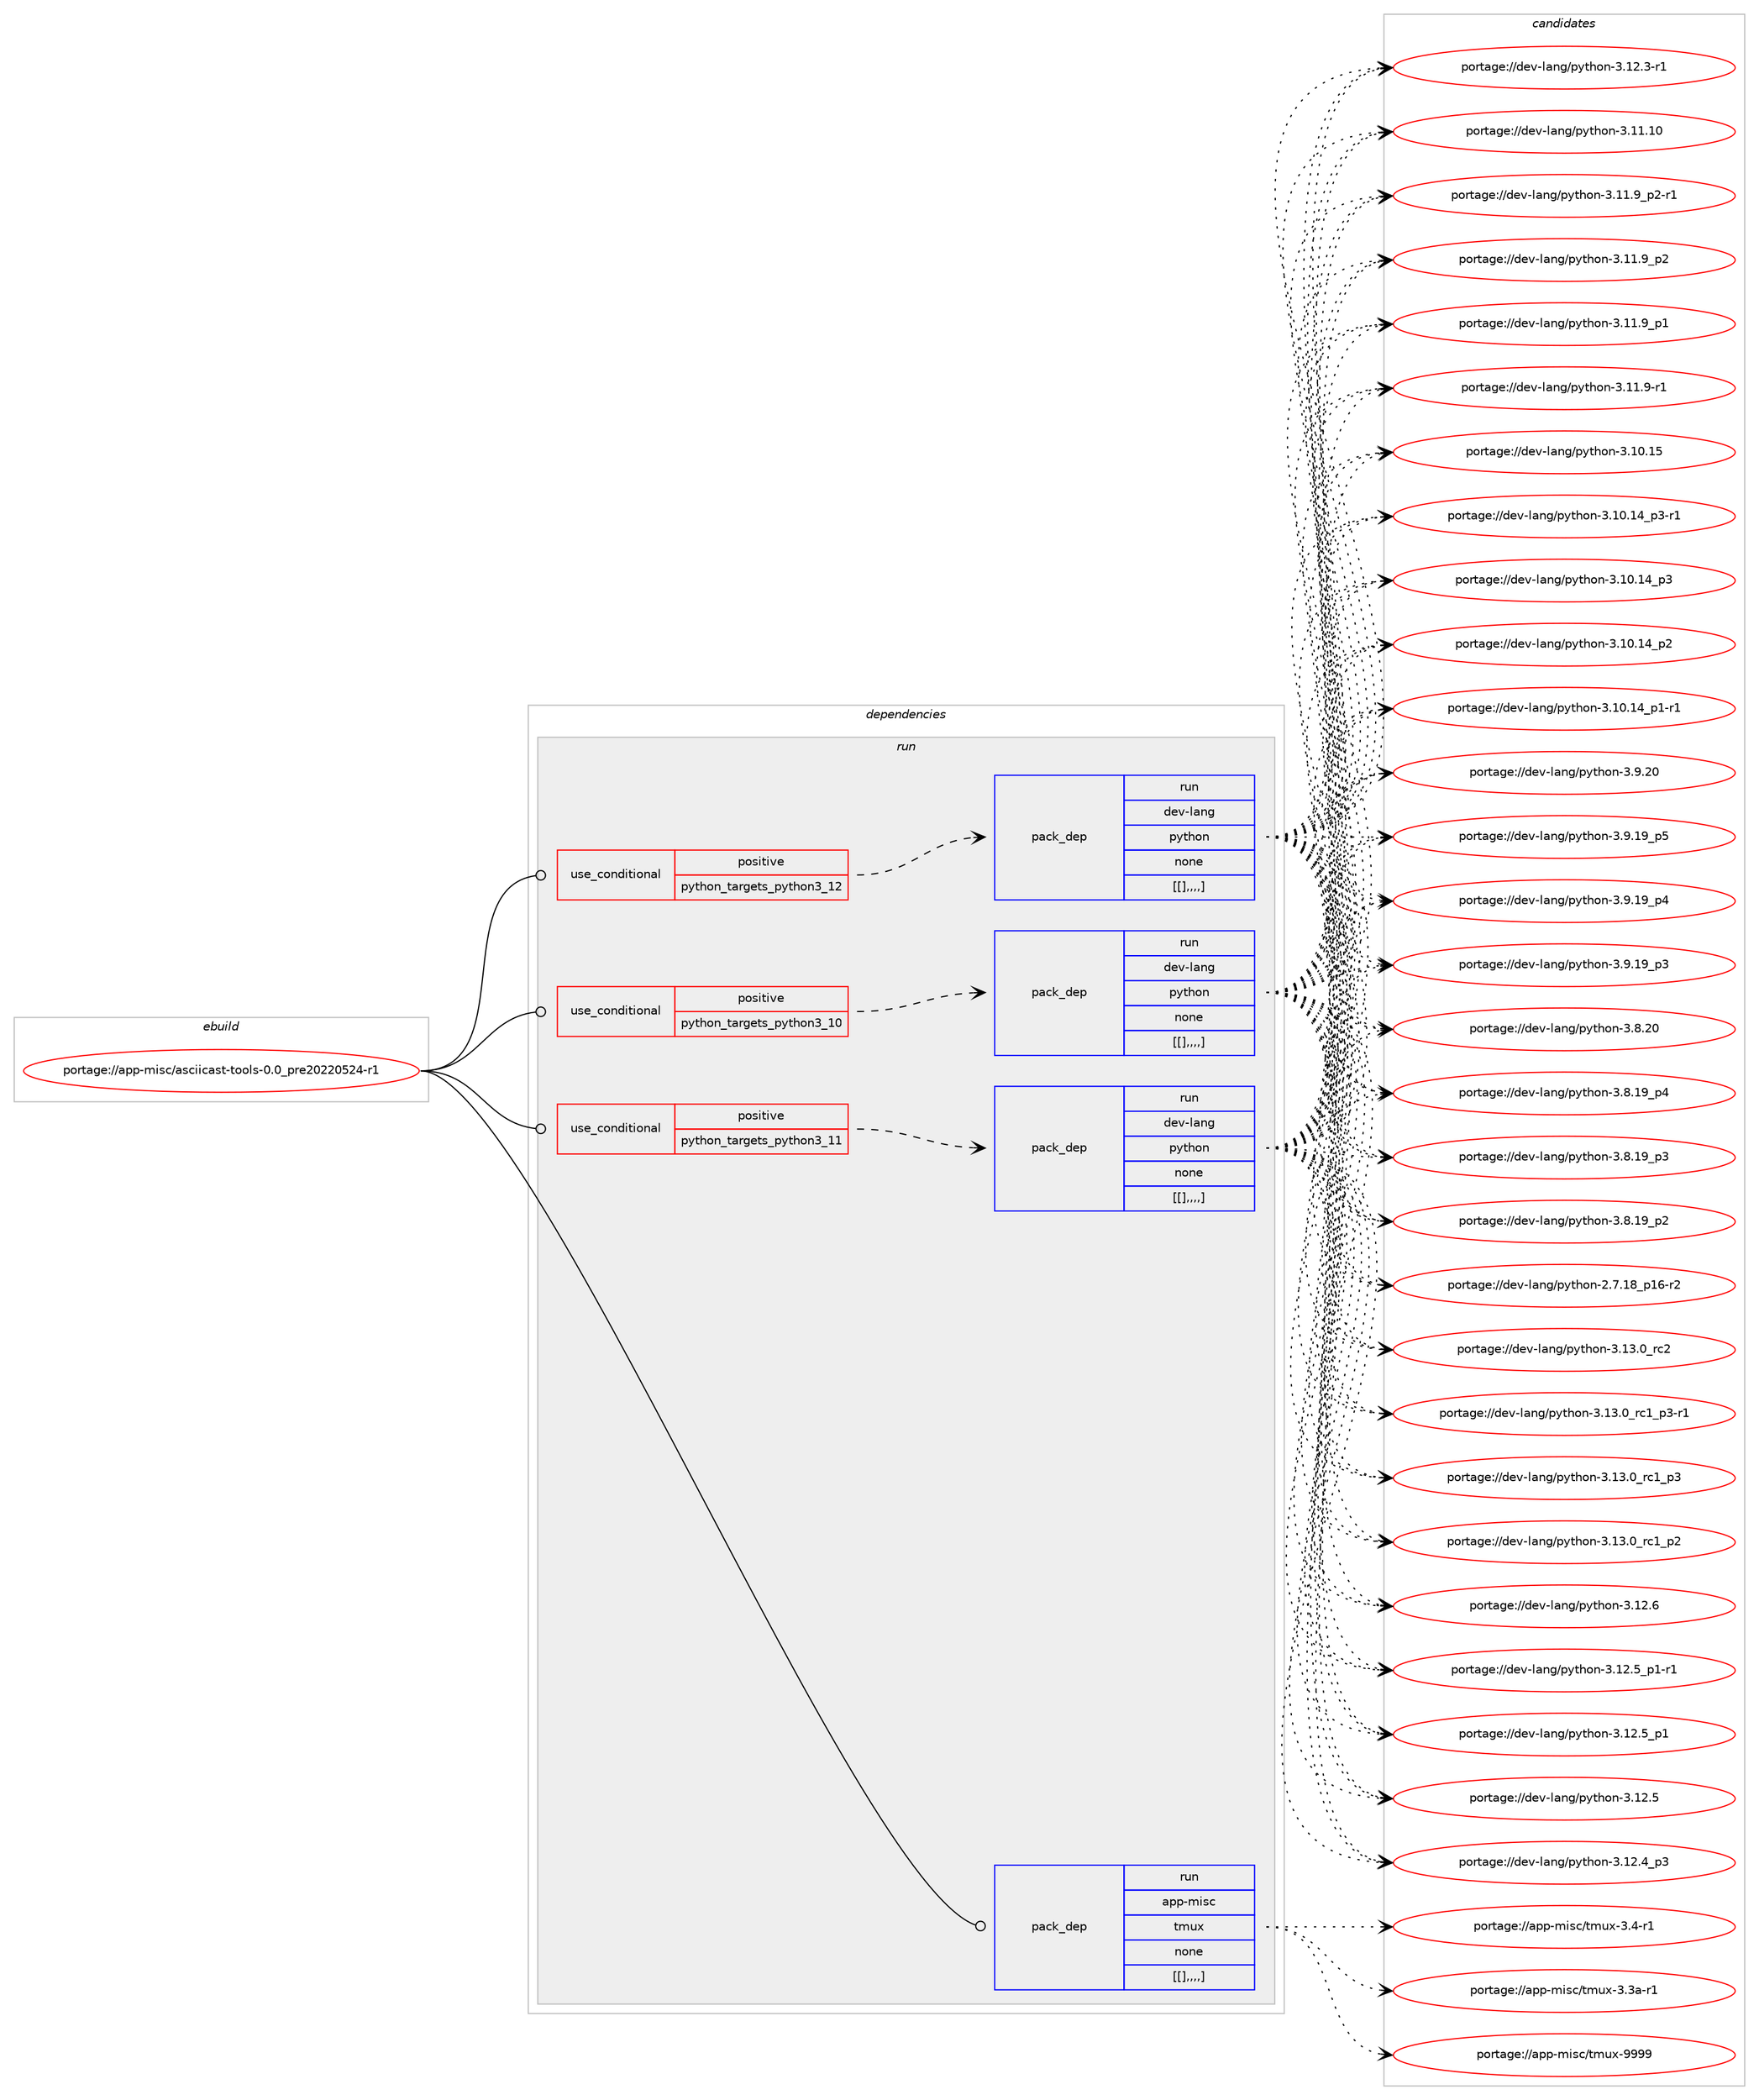 digraph prolog {

# *************
# Graph options
# *************

newrank=true;
concentrate=true;
compound=true;
graph [rankdir=LR,fontname=Helvetica,fontsize=10,ranksep=1.5];#, ranksep=2.5, nodesep=0.2];
edge  [arrowhead=vee];
node  [fontname=Helvetica,fontsize=10];

# **********
# The ebuild
# **********

subgraph cluster_leftcol {
color=gray;
label=<<i>ebuild</i>>;
id [label="portage://app-misc/asciicast-tools-0.0_pre20220524-r1", color=red, width=4, href="../app-misc/asciicast-tools-0.0_pre20220524-r1.svg"];
}

# ****************
# The dependencies
# ****************

subgraph cluster_midcol {
color=gray;
label=<<i>dependencies</i>>;
subgraph cluster_compile {
fillcolor="#eeeeee";
style=filled;
label=<<i>compile</i>>;
}
subgraph cluster_compileandrun {
fillcolor="#eeeeee";
style=filled;
label=<<i>compile and run</i>>;
}
subgraph cluster_run {
fillcolor="#eeeeee";
style=filled;
label=<<i>run</i>>;
subgraph cond11703 {
dependency40144 [label=<<TABLE BORDER="0" CELLBORDER="1" CELLSPACING="0" CELLPADDING="4"><TR><TD ROWSPAN="3" CELLPADDING="10">use_conditional</TD></TR><TR><TD>positive</TD></TR><TR><TD>python_targets_python3_10</TD></TR></TABLE>>, shape=none, color=red];
subgraph pack28052 {
dependency40145 [label=<<TABLE BORDER="0" CELLBORDER="1" CELLSPACING="0" CELLPADDING="4" WIDTH="220"><TR><TD ROWSPAN="6" CELLPADDING="30">pack_dep</TD></TR><TR><TD WIDTH="110">run</TD></TR><TR><TD>dev-lang</TD></TR><TR><TD>python</TD></TR><TR><TD>none</TD></TR><TR><TD>[[],,,,]</TD></TR></TABLE>>, shape=none, color=blue];
}
dependency40144:e -> dependency40145:w [weight=20,style="dashed",arrowhead="vee"];
}
id:e -> dependency40144:w [weight=20,style="solid",arrowhead="odot"];
subgraph cond11704 {
dependency40146 [label=<<TABLE BORDER="0" CELLBORDER="1" CELLSPACING="0" CELLPADDING="4"><TR><TD ROWSPAN="3" CELLPADDING="10">use_conditional</TD></TR><TR><TD>positive</TD></TR><TR><TD>python_targets_python3_11</TD></TR></TABLE>>, shape=none, color=red];
subgraph pack28053 {
dependency40147 [label=<<TABLE BORDER="0" CELLBORDER="1" CELLSPACING="0" CELLPADDING="4" WIDTH="220"><TR><TD ROWSPAN="6" CELLPADDING="30">pack_dep</TD></TR><TR><TD WIDTH="110">run</TD></TR><TR><TD>dev-lang</TD></TR><TR><TD>python</TD></TR><TR><TD>none</TD></TR><TR><TD>[[],,,,]</TD></TR></TABLE>>, shape=none, color=blue];
}
dependency40146:e -> dependency40147:w [weight=20,style="dashed",arrowhead="vee"];
}
id:e -> dependency40146:w [weight=20,style="solid",arrowhead="odot"];
subgraph cond11705 {
dependency40148 [label=<<TABLE BORDER="0" CELLBORDER="1" CELLSPACING="0" CELLPADDING="4"><TR><TD ROWSPAN="3" CELLPADDING="10">use_conditional</TD></TR><TR><TD>positive</TD></TR><TR><TD>python_targets_python3_12</TD></TR></TABLE>>, shape=none, color=red];
subgraph pack28054 {
dependency40149 [label=<<TABLE BORDER="0" CELLBORDER="1" CELLSPACING="0" CELLPADDING="4" WIDTH="220"><TR><TD ROWSPAN="6" CELLPADDING="30">pack_dep</TD></TR><TR><TD WIDTH="110">run</TD></TR><TR><TD>dev-lang</TD></TR><TR><TD>python</TD></TR><TR><TD>none</TD></TR><TR><TD>[[],,,,]</TD></TR></TABLE>>, shape=none, color=blue];
}
dependency40148:e -> dependency40149:w [weight=20,style="dashed",arrowhead="vee"];
}
id:e -> dependency40148:w [weight=20,style="solid",arrowhead="odot"];
subgraph pack28055 {
dependency40150 [label=<<TABLE BORDER="0" CELLBORDER="1" CELLSPACING="0" CELLPADDING="4" WIDTH="220"><TR><TD ROWSPAN="6" CELLPADDING="30">pack_dep</TD></TR><TR><TD WIDTH="110">run</TD></TR><TR><TD>app-misc</TD></TR><TR><TD>tmux</TD></TR><TR><TD>none</TD></TR><TR><TD>[[],,,,]</TD></TR></TABLE>>, shape=none, color=blue];
}
id:e -> dependency40150:w [weight=20,style="solid",arrowhead="odot"];
}
}

# **************
# The candidates
# **************

subgraph cluster_choices {
rank=same;
color=gray;
label=<<i>candidates</i>>;

subgraph choice28052 {
color=black;
nodesep=1;
choice10010111845108971101034711212111610411111045514649514648951149950 [label="portage://dev-lang/python-3.13.0_rc2", color=red, width=4,href="../dev-lang/python-3.13.0_rc2.svg"];
choice1001011184510897110103471121211161041111104551464951464895114994995112514511449 [label="portage://dev-lang/python-3.13.0_rc1_p3-r1", color=red, width=4,href="../dev-lang/python-3.13.0_rc1_p3-r1.svg"];
choice100101118451089711010347112121116104111110455146495146489511499499511251 [label="portage://dev-lang/python-3.13.0_rc1_p3", color=red, width=4,href="../dev-lang/python-3.13.0_rc1_p3.svg"];
choice100101118451089711010347112121116104111110455146495146489511499499511250 [label="portage://dev-lang/python-3.13.0_rc1_p2", color=red, width=4,href="../dev-lang/python-3.13.0_rc1_p2.svg"];
choice10010111845108971101034711212111610411111045514649504654 [label="portage://dev-lang/python-3.12.6", color=red, width=4,href="../dev-lang/python-3.12.6.svg"];
choice1001011184510897110103471121211161041111104551464950465395112494511449 [label="portage://dev-lang/python-3.12.5_p1-r1", color=red, width=4,href="../dev-lang/python-3.12.5_p1-r1.svg"];
choice100101118451089711010347112121116104111110455146495046539511249 [label="portage://dev-lang/python-3.12.5_p1", color=red, width=4,href="../dev-lang/python-3.12.5_p1.svg"];
choice10010111845108971101034711212111610411111045514649504653 [label="portage://dev-lang/python-3.12.5", color=red, width=4,href="../dev-lang/python-3.12.5.svg"];
choice100101118451089711010347112121116104111110455146495046529511251 [label="portage://dev-lang/python-3.12.4_p3", color=red, width=4,href="../dev-lang/python-3.12.4_p3.svg"];
choice100101118451089711010347112121116104111110455146495046514511449 [label="portage://dev-lang/python-3.12.3-r1", color=red, width=4,href="../dev-lang/python-3.12.3-r1.svg"];
choice1001011184510897110103471121211161041111104551464949464948 [label="portage://dev-lang/python-3.11.10", color=red, width=4,href="../dev-lang/python-3.11.10.svg"];
choice1001011184510897110103471121211161041111104551464949465795112504511449 [label="portage://dev-lang/python-3.11.9_p2-r1", color=red, width=4,href="../dev-lang/python-3.11.9_p2-r1.svg"];
choice100101118451089711010347112121116104111110455146494946579511250 [label="portage://dev-lang/python-3.11.9_p2", color=red, width=4,href="../dev-lang/python-3.11.9_p2.svg"];
choice100101118451089711010347112121116104111110455146494946579511249 [label="portage://dev-lang/python-3.11.9_p1", color=red, width=4,href="../dev-lang/python-3.11.9_p1.svg"];
choice100101118451089711010347112121116104111110455146494946574511449 [label="portage://dev-lang/python-3.11.9-r1", color=red, width=4,href="../dev-lang/python-3.11.9-r1.svg"];
choice1001011184510897110103471121211161041111104551464948464953 [label="portage://dev-lang/python-3.10.15", color=red, width=4,href="../dev-lang/python-3.10.15.svg"];
choice100101118451089711010347112121116104111110455146494846495295112514511449 [label="portage://dev-lang/python-3.10.14_p3-r1", color=red, width=4,href="../dev-lang/python-3.10.14_p3-r1.svg"];
choice10010111845108971101034711212111610411111045514649484649529511251 [label="portage://dev-lang/python-3.10.14_p3", color=red, width=4,href="../dev-lang/python-3.10.14_p3.svg"];
choice10010111845108971101034711212111610411111045514649484649529511250 [label="portage://dev-lang/python-3.10.14_p2", color=red, width=4,href="../dev-lang/python-3.10.14_p2.svg"];
choice100101118451089711010347112121116104111110455146494846495295112494511449 [label="portage://dev-lang/python-3.10.14_p1-r1", color=red, width=4,href="../dev-lang/python-3.10.14_p1-r1.svg"];
choice10010111845108971101034711212111610411111045514657465048 [label="portage://dev-lang/python-3.9.20", color=red, width=4,href="../dev-lang/python-3.9.20.svg"];
choice100101118451089711010347112121116104111110455146574649579511253 [label="portage://dev-lang/python-3.9.19_p5", color=red, width=4,href="../dev-lang/python-3.9.19_p5.svg"];
choice100101118451089711010347112121116104111110455146574649579511252 [label="portage://dev-lang/python-3.9.19_p4", color=red, width=4,href="../dev-lang/python-3.9.19_p4.svg"];
choice100101118451089711010347112121116104111110455146574649579511251 [label="portage://dev-lang/python-3.9.19_p3", color=red, width=4,href="../dev-lang/python-3.9.19_p3.svg"];
choice10010111845108971101034711212111610411111045514656465048 [label="portage://dev-lang/python-3.8.20", color=red, width=4,href="../dev-lang/python-3.8.20.svg"];
choice100101118451089711010347112121116104111110455146564649579511252 [label="portage://dev-lang/python-3.8.19_p4", color=red, width=4,href="../dev-lang/python-3.8.19_p4.svg"];
choice100101118451089711010347112121116104111110455146564649579511251 [label="portage://dev-lang/python-3.8.19_p3", color=red, width=4,href="../dev-lang/python-3.8.19_p3.svg"];
choice100101118451089711010347112121116104111110455146564649579511250 [label="portage://dev-lang/python-3.8.19_p2", color=red, width=4,href="../dev-lang/python-3.8.19_p2.svg"];
choice100101118451089711010347112121116104111110455046554649569511249544511450 [label="portage://dev-lang/python-2.7.18_p16-r2", color=red, width=4,href="../dev-lang/python-2.7.18_p16-r2.svg"];
dependency40145:e -> choice10010111845108971101034711212111610411111045514649514648951149950:w [style=dotted,weight="100"];
dependency40145:e -> choice1001011184510897110103471121211161041111104551464951464895114994995112514511449:w [style=dotted,weight="100"];
dependency40145:e -> choice100101118451089711010347112121116104111110455146495146489511499499511251:w [style=dotted,weight="100"];
dependency40145:e -> choice100101118451089711010347112121116104111110455146495146489511499499511250:w [style=dotted,weight="100"];
dependency40145:e -> choice10010111845108971101034711212111610411111045514649504654:w [style=dotted,weight="100"];
dependency40145:e -> choice1001011184510897110103471121211161041111104551464950465395112494511449:w [style=dotted,weight="100"];
dependency40145:e -> choice100101118451089711010347112121116104111110455146495046539511249:w [style=dotted,weight="100"];
dependency40145:e -> choice10010111845108971101034711212111610411111045514649504653:w [style=dotted,weight="100"];
dependency40145:e -> choice100101118451089711010347112121116104111110455146495046529511251:w [style=dotted,weight="100"];
dependency40145:e -> choice100101118451089711010347112121116104111110455146495046514511449:w [style=dotted,weight="100"];
dependency40145:e -> choice1001011184510897110103471121211161041111104551464949464948:w [style=dotted,weight="100"];
dependency40145:e -> choice1001011184510897110103471121211161041111104551464949465795112504511449:w [style=dotted,weight="100"];
dependency40145:e -> choice100101118451089711010347112121116104111110455146494946579511250:w [style=dotted,weight="100"];
dependency40145:e -> choice100101118451089711010347112121116104111110455146494946579511249:w [style=dotted,weight="100"];
dependency40145:e -> choice100101118451089711010347112121116104111110455146494946574511449:w [style=dotted,weight="100"];
dependency40145:e -> choice1001011184510897110103471121211161041111104551464948464953:w [style=dotted,weight="100"];
dependency40145:e -> choice100101118451089711010347112121116104111110455146494846495295112514511449:w [style=dotted,weight="100"];
dependency40145:e -> choice10010111845108971101034711212111610411111045514649484649529511251:w [style=dotted,weight="100"];
dependency40145:e -> choice10010111845108971101034711212111610411111045514649484649529511250:w [style=dotted,weight="100"];
dependency40145:e -> choice100101118451089711010347112121116104111110455146494846495295112494511449:w [style=dotted,weight="100"];
dependency40145:e -> choice10010111845108971101034711212111610411111045514657465048:w [style=dotted,weight="100"];
dependency40145:e -> choice100101118451089711010347112121116104111110455146574649579511253:w [style=dotted,weight="100"];
dependency40145:e -> choice100101118451089711010347112121116104111110455146574649579511252:w [style=dotted,weight="100"];
dependency40145:e -> choice100101118451089711010347112121116104111110455146574649579511251:w [style=dotted,weight="100"];
dependency40145:e -> choice10010111845108971101034711212111610411111045514656465048:w [style=dotted,weight="100"];
dependency40145:e -> choice100101118451089711010347112121116104111110455146564649579511252:w [style=dotted,weight="100"];
dependency40145:e -> choice100101118451089711010347112121116104111110455146564649579511251:w [style=dotted,weight="100"];
dependency40145:e -> choice100101118451089711010347112121116104111110455146564649579511250:w [style=dotted,weight="100"];
dependency40145:e -> choice100101118451089711010347112121116104111110455046554649569511249544511450:w [style=dotted,weight="100"];
}
subgraph choice28053 {
color=black;
nodesep=1;
choice10010111845108971101034711212111610411111045514649514648951149950 [label="portage://dev-lang/python-3.13.0_rc2", color=red, width=4,href="../dev-lang/python-3.13.0_rc2.svg"];
choice1001011184510897110103471121211161041111104551464951464895114994995112514511449 [label="portage://dev-lang/python-3.13.0_rc1_p3-r1", color=red, width=4,href="../dev-lang/python-3.13.0_rc1_p3-r1.svg"];
choice100101118451089711010347112121116104111110455146495146489511499499511251 [label="portage://dev-lang/python-3.13.0_rc1_p3", color=red, width=4,href="../dev-lang/python-3.13.0_rc1_p3.svg"];
choice100101118451089711010347112121116104111110455146495146489511499499511250 [label="portage://dev-lang/python-3.13.0_rc1_p2", color=red, width=4,href="../dev-lang/python-3.13.0_rc1_p2.svg"];
choice10010111845108971101034711212111610411111045514649504654 [label="portage://dev-lang/python-3.12.6", color=red, width=4,href="../dev-lang/python-3.12.6.svg"];
choice1001011184510897110103471121211161041111104551464950465395112494511449 [label="portage://dev-lang/python-3.12.5_p1-r1", color=red, width=4,href="../dev-lang/python-3.12.5_p1-r1.svg"];
choice100101118451089711010347112121116104111110455146495046539511249 [label="portage://dev-lang/python-3.12.5_p1", color=red, width=4,href="../dev-lang/python-3.12.5_p1.svg"];
choice10010111845108971101034711212111610411111045514649504653 [label="portage://dev-lang/python-3.12.5", color=red, width=4,href="../dev-lang/python-3.12.5.svg"];
choice100101118451089711010347112121116104111110455146495046529511251 [label="portage://dev-lang/python-3.12.4_p3", color=red, width=4,href="../dev-lang/python-3.12.4_p3.svg"];
choice100101118451089711010347112121116104111110455146495046514511449 [label="portage://dev-lang/python-3.12.3-r1", color=red, width=4,href="../dev-lang/python-3.12.3-r1.svg"];
choice1001011184510897110103471121211161041111104551464949464948 [label="portage://dev-lang/python-3.11.10", color=red, width=4,href="../dev-lang/python-3.11.10.svg"];
choice1001011184510897110103471121211161041111104551464949465795112504511449 [label="portage://dev-lang/python-3.11.9_p2-r1", color=red, width=4,href="../dev-lang/python-3.11.9_p2-r1.svg"];
choice100101118451089711010347112121116104111110455146494946579511250 [label="portage://dev-lang/python-3.11.9_p2", color=red, width=4,href="../dev-lang/python-3.11.9_p2.svg"];
choice100101118451089711010347112121116104111110455146494946579511249 [label="portage://dev-lang/python-3.11.9_p1", color=red, width=4,href="../dev-lang/python-3.11.9_p1.svg"];
choice100101118451089711010347112121116104111110455146494946574511449 [label="portage://dev-lang/python-3.11.9-r1", color=red, width=4,href="../dev-lang/python-3.11.9-r1.svg"];
choice1001011184510897110103471121211161041111104551464948464953 [label="portage://dev-lang/python-3.10.15", color=red, width=4,href="../dev-lang/python-3.10.15.svg"];
choice100101118451089711010347112121116104111110455146494846495295112514511449 [label="portage://dev-lang/python-3.10.14_p3-r1", color=red, width=4,href="../dev-lang/python-3.10.14_p3-r1.svg"];
choice10010111845108971101034711212111610411111045514649484649529511251 [label="portage://dev-lang/python-3.10.14_p3", color=red, width=4,href="../dev-lang/python-3.10.14_p3.svg"];
choice10010111845108971101034711212111610411111045514649484649529511250 [label="portage://dev-lang/python-3.10.14_p2", color=red, width=4,href="../dev-lang/python-3.10.14_p2.svg"];
choice100101118451089711010347112121116104111110455146494846495295112494511449 [label="portage://dev-lang/python-3.10.14_p1-r1", color=red, width=4,href="../dev-lang/python-3.10.14_p1-r1.svg"];
choice10010111845108971101034711212111610411111045514657465048 [label="portage://dev-lang/python-3.9.20", color=red, width=4,href="../dev-lang/python-3.9.20.svg"];
choice100101118451089711010347112121116104111110455146574649579511253 [label="portage://dev-lang/python-3.9.19_p5", color=red, width=4,href="../dev-lang/python-3.9.19_p5.svg"];
choice100101118451089711010347112121116104111110455146574649579511252 [label="portage://dev-lang/python-3.9.19_p4", color=red, width=4,href="../dev-lang/python-3.9.19_p4.svg"];
choice100101118451089711010347112121116104111110455146574649579511251 [label="portage://dev-lang/python-3.9.19_p3", color=red, width=4,href="../dev-lang/python-3.9.19_p3.svg"];
choice10010111845108971101034711212111610411111045514656465048 [label="portage://dev-lang/python-3.8.20", color=red, width=4,href="../dev-lang/python-3.8.20.svg"];
choice100101118451089711010347112121116104111110455146564649579511252 [label="portage://dev-lang/python-3.8.19_p4", color=red, width=4,href="../dev-lang/python-3.8.19_p4.svg"];
choice100101118451089711010347112121116104111110455146564649579511251 [label="portage://dev-lang/python-3.8.19_p3", color=red, width=4,href="../dev-lang/python-3.8.19_p3.svg"];
choice100101118451089711010347112121116104111110455146564649579511250 [label="portage://dev-lang/python-3.8.19_p2", color=red, width=4,href="../dev-lang/python-3.8.19_p2.svg"];
choice100101118451089711010347112121116104111110455046554649569511249544511450 [label="portage://dev-lang/python-2.7.18_p16-r2", color=red, width=4,href="../dev-lang/python-2.7.18_p16-r2.svg"];
dependency40147:e -> choice10010111845108971101034711212111610411111045514649514648951149950:w [style=dotted,weight="100"];
dependency40147:e -> choice1001011184510897110103471121211161041111104551464951464895114994995112514511449:w [style=dotted,weight="100"];
dependency40147:e -> choice100101118451089711010347112121116104111110455146495146489511499499511251:w [style=dotted,weight="100"];
dependency40147:e -> choice100101118451089711010347112121116104111110455146495146489511499499511250:w [style=dotted,weight="100"];
dependency40147:e -> choice10010111845108971101034711212111610411111045514649504654:w [style=dotted,weight="100"];
dependency40147:e -> choice1001011184510897110103471121211161041111104551464950465395112494511449:w [style=dotted,weight="100"];
dependency40147:e -> choice100101118451089711010347112121116104111110455146495046539511249:w [style=dotted,weight="100"];
dependency40147:e -> choice10010111845108971101034711212111610411111045514649504653:w [style=dotted,weight="100"];
dependency40147:e -> choice100101118451089711010347112121116104111110455146495046529511251:w [style=dotted,weight="100"];
dependency40147:e -> choice100101118451089711010347112121116104111110455146495046514511449:w [style=dotted,weight="100"];
dependency40147:e -> choice1001011184510897110103471121211161041111104551464949464948:w [style=dotted,weight="100"];
dependency40147:e -> choice1001011184510897110103471121211161041111104551464949465795112504511449:w [style=dotted,weight="100"];
dependency40147:e -> choice100101118451089711010347112121116104111110455146494946579511250:w [style=dotted,weight="100"];
dependency40147:e -> choice100101118451089711010347112121116104111110455146494946579511249:w [style=dotted,weight="100"];
dependency40147:e -> choice100101118451089711010347112121116104111110455146494946574511449:w [style=dotted,weight="100"];
dependency40147:e -> choice1001011184510897110103471121211161041111104551464948464953:w [style=dotted,weight="100"];
dependency40147:e -> choice100101118451089711010347112121116104111110455146494846495295112514511449:w [style=dotted,weight="100"];
dependency40147:e -> choice10010111845108971101034711212111610411111045514649484649529511251:w [style=dotted,weight="100"];
dependency40147:e -> choice10010111845108971101034711212111610411111045514649484649529511250:w [style=dotted,weight="100"];
dependency40147:e -> choice100101118451089711010347112121116104111110455146494846495295112494511449:w [style=dotted,weight="100"];
dependency40147:e -> choice10010111845108971101034711212111610411111045514657465048:w [style=dotted,weight="100"];
dependency40147:e -> choice100101118451089711010347112121116104111110455146574649579511253:w [style=dotted,weight="100"];
dependency40147:e -> choice100101118451089711010347112121116104111110455146574649579511252:w [style=dotted,weight="100"];
dependency40147:e -> choice100101118451089711010347112121116104111110455146574649579511251:w [style=dotted,weight="100"];
dependency40147:e -> choice10010111845108971101034711212111610411111045514656465048:w [style=dotted,weight="100"];
dependency40147:e -> choice100101118451089711010347112121116104111110455146564649579511252:w [style=dotted,weight="100"];
dependency40147:e -> choice100101118451089711010347112121116104111110455146564649579511251:w [style=dotted,weight="100"];
dependency40147:e -> choice100101118451089711010347112121116104111110455146564649579511250:w [style=dotted,weight="100"];
dependency40147:e -> choice100101118451089711010347112121116104111110455046554649569511249544511450:w [style=dotted,weight="100"];
}
subgraph choice28054 {
color=black;
nodesep=1;
choice10010111845108971101034711212111610411111045514649514648951149950 [label="portage://dev-lang/python-3.13.0_rc2", color=red, width=4,href="../dev-lang/python-3.13.0_rc2.svg"];
choice1001011184510897110103471121211161041111104551464951464895114994995112514511449 [label="portage://dev-lang/python-3.13.0_rc1_p3-r1", color=red, width=4,href="../dev-lang/python-3.13.0_rc1_p3-r1.svg"];
choice100101118451089711010347112121116104111110455146495146489511499499511251 [label="portage://dev-lang/python-3.13.0_rc1_p3", color=red, width=4,href="../dev-lang/python-3.13.0_rc1_p3.svg"];
choice100101118451089711010347112121116104111110455146495146489511499499511250 [label="portage://dev-lang/python-3.13.0_rc1_p2", color=red, width=4,href="../dev-lang/python-3.13.0_rc1_p2.svg"];
choice10010111845108971101034711212111610411111045514649504654 [label="portage://dev-lang/python-3.12.6", color=red, width=4,href="../dev-lang/python-3.12.6.svg"];
choice1001011184510897110103471121211161041111104551464950465395112494511449 [label="portage://dev-lang/python-3.12.5_p1-r1", color=red, width=4,href="../dev-lang/python-3.12.5_p1-r1.svg"];
choice100101118451089711010347112121116104111110455146495046539511249 [label="portage://dev-lang/python-3.12.5_p1", color=red, width=4,href="../dev-lang/python-3.12.5_p1.svg"];
choice10010111845108971101034711212111610411111045514649504653 [label="portage://dev-lang/python-3.12.5", color=red, width=4,href="../dev-lang/python-3.12.5.svg"];
choice100101118451089711010347112121116104111110455146495046529511251 [label="portage://dev-lang/python-3.12.4_p3", color=red, width=4,href="../dev-lang/python-3.12.4_p3.svg"];
choice100101118451089711010347112121116104111110455146495046514511449 [label="portage://dev-lang/python-3.12.3-r1", color=red, width=4,href="../dev-lang/python-3.12.3-r1.svg"];
choice1001011184510897110103471121211161041111104551464949464948 [label="portage://dev-lang/python-3.11.10", color=red, width=4,href="../dev-lang/python-3.11.10.svg"];
choice1001011184510897110103471121211161041111104551464949465795112504511449 [label="portage://dev-lang/python-3.11.9_p2-r1", color=red, width=4,href="../dev-lang/python-3.11.9_p2-r1.svg"];
choice100101118451089711010347112121116104111110455146494946579511250 [label="portage://dev-lang/python-3.11.9_p2", color=red, width=4,href="../dev-lang/python-3.11.9_p2.svg"];
choice100101118451089711010347112121116104111110455146494946579511249 [label="portage://dev-lang/python-3.11.9_p1", color=red, width=4,href="../dev-lang/python-3.11.9_p1.svg"];
choice100101118451089711010347112121116104111110455146494946574511449 [label="portage://dev-lang/python-3.11.9-r1", color=red, width=4,href="../dev-lang/python-3.11.9-r1.svg"];
choice1001011184510897110103471121211161041111104551464948464953 [label="portage://dev-lang/python-3.10.15", color=red, width=4,href="../dev-lang/python-3.10.15.svg"];
choice100101118451089711010347112121116104111110455146494846495295112514511449 [label="portage://dev-lang/python-3.10.14_p3-r1", color=red, width=4,href="../dev-lang/python-3.10.14_p3-r1.svg"];
choice10010111845108971101034711212111610411111045514649484649529511251 [label="portage://dev-lang/python-3.10.14_p3", color=red, width=4,href="../dev-lang/python-3.10.14_p3.svg"];
choice10010111845108971101034711212111610411111045514649484649529511250 [label="portage://dev-lang/python-3.10.14_p2", color=red, width=4,href="../dev-lang/python-3.10.14_p2.svg"];
choice100101118451089711010347112121116104111110455146494846495295112494511449 [label="portage://dev-lang/python-3.10.14_p1-r1", color=red, width=4,href="../dev-lang/python-3.10.14_p1-r1.svg"];
choice10010111845108971101034711212111610411111045514657465048 [label="portage://dev-lang/python-3.9.20", color=red, width=4,href="../dev-lang/python-3.9.20.svg"];
choice100101118451089711010347112121116104111110455146574649579511253 [label="portage://dev-lang/python-3.9.19_p5", color=red, width=4,href="../dev-lang/python-3.9.19_p5.svg"];
choice100101118451089711010347112121116104111110455146574649579511252 [label="portage://dev-lang/python-3.9.19_p4", color=red, width=4,href="../dev-lang/python-3.9.19_p4.svg"];
choice100101118451089711010347112121116104111110455146574649579511251 [label="portage://dev-lang/python-3.9.19_p3", color=red, width=4,href="../dev-lang/python-3.9.19_p3.svg"];
choice10010111845108971101034711212111610411111045514656465048 [label="portage://dev-lang/python-3.8.20", color=red, width=4,href="../dev-lang/python-3.8.20.svg"];
choice100101118451089711010347112121116104111110455146564649579511252 [label="portage://dev-lang/python-3.8.19_p4", color=red, width=4,href="../dev-lang/python-3.8.19_p4.svg"];
choice100101118451089711010347112121116104111110455146564649579511251 [label="portage://dev-lang/python-3.8.19_p3", color=red, width=4,href="../dev-lang/python-3.8.19_p3.svg"];
choice100101118451089711010347112121116104111110455146564649579511250 [label="portage://dev-lang/python-3.8.19_p2", color=red, width=4,href="../dev-lang/python-3.8.19_p2.svg"];
choice100101118451089711010347112121116104111110455046554649569511249544511450 [label="portage://dev-lang/python-2.7.18_p16-r2", color=red, width=4,href="../dev-lang/python-2.7.18_p16-r2.svg"];
dependency40149:e -> choice10010111845108971101034711212111610411111045514649514648951149950:w [style=dotted,weight="100"];
dependency40149:e -> choice1001011184510897110103471121211161041111104551464951464895114994995112514511449:w [style=dotted,weight="100"];
dependency40149:e -> choice100101118451089711010347112121116104111110455146495146489511499499511251:w [style=dotted,weight="100"];
dependency40149:e -> choice100101118451089711010347112121116104111110455146495146489511499499511250:w [style=dotted,weight="100"];
dependency40149:e -> choice10010111845108971101034711212111610411111045514649504654:w [style=dotted,weight="100"];
dependency40149:e -> choice1001011184510897110103471121211161041111104551464950465395112494511449:w [style=dotted,weight="100"];
dependency40149:e -> choice100101118451089711010347112121116104111110455146495046539511249:w [style=dotted,weight="100"];
dependency40149:e -> choice10010111845108971101034711212111610411111045514649504653:w [style=dotted,weight="100"];
dependency40149:e -> choice100101118451089711010347112121116104111110455146495046529511251:w [style=dotted,weight="100"];
dependency40149:e -> choice100101118451089711010347112121116104111110455146495046514511449:w [style=dotted,weight="100"];
dependency40149:e -> choice1001011184510897110103471121211161041111104551464949464948:w [style=dotted,weight="100"];
dependency40149:e -> choice1001011184510897110103471121211161041111104551464949465795112504511449:w [style=dotted,weight="100"];
dependency40149:e -> choice100101118451089711010347112121116104111110455146494946579511250:w [style=dotted,weight="100"];
dependency40149:e -> choice100101118451089711010347112121116104111110455146494946579511249:w [style=dotted,weight="100"];
dependency40149:e -> choice100101118451089711010347112121116104111110455146494946574511449:w [style=dotted,weight="100"];
dependency40149:e -> choice1001011184510897110103471121211161041111104551464948464953:w [style=dotted,weight="100"];
dependency40149:e -> choice100101118451089711010347112121116104111110455146494846495295112514511449:w [style=dotted,weight="100"];
dependency40149:e -> choice10010111845108971101034711212111610411111045514649484649529511251:w [style=dotted,weight="100"];
dependency40149:e -> choice10010111845108971101034711212111610411111045514649484649529511250:w [style=dotted,weight="100"];
dependency40149:e -> choice100101118451089711010347112121116104111110455146494846495295112494511449:w [style=dotted,weight="100"];
dependency40149:e -> choice10010111845108971101034711212111610411111045514657465048:w [style=dotted,weight="100"];
dependency40149:e -> choice100101118451089711010347112121116104111110455146574649579511253:w [style=dotted,weight="100"];
dependency40149:e -> choice100101118451089711010347112121116104111110455146574649579511252:w [style=dotted,weight="100"];
dependency40149:e -> choice100101118451089711010347112121116104111110455146574649579511251:w [style=dotted,weight="100"];
dependency40149:e -> choice10010111845108971101034711212111610411111045514656465048:w [style=dotted,weight="100"];
dependency40149:e -> choice100101118451089711010347112121116104111110455146564649579511252:w [style=dotted,weight="100"];
dependency40149:e -> choice100101118451089711010347112121116104111110455146564649579511251:w [style=dotted,weight="100"];
dependency40149:e -> choice100101118451089711010347112121116104111110455146564649579511250:w [style=dotted,weight="100"];
dependency40149:e -> choice100101118451089711010347112121116104111110455046554649569511249544511450:w [style=dotted,weight="100"];
}
subgraph choice28055 {
color=black;
nodesep=1;
choice971121124510910511599471161091171204557575757 [label="portage://app-misc/tmux-9999", color=red, width=4,href="../app-misc/tmux-9999.svg"];
choice97112112451091051159947116109117120455146524511449 [label="portage://app-misc/tmux-3.4-r1", color=red, width=4,href="../app-misc/tmux-3.4-r1.svg"];
choice9711211245109105115994711610911712045514651974511449 [label="portage://app-misc/tmux-3.3a-r1", color=red, width=4,href="../app-misc/tmux-3.3a-r1.svg"];
dependency40150:e -> choice971121124510910511599471161091171204557575757:w [style=dotted,weight="100"];
dependency40150:e -> choice97112112451091051159947116109117120455146524511449:w [style=dotted,weight="100"];
dependency40150:e -> choice9711211245109105115994711610911712045514651974511449:w [style=dotted,weight="100"];
}
}

}
